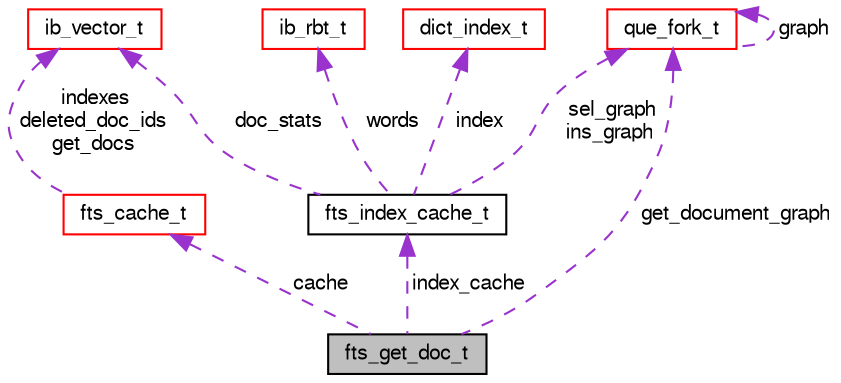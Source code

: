 digraph "fts_get_doc_t"
{
  bgcolor="transparent";
  edge [fontname="FreeSans",fontsize="10",labelfontname="FreeSans",labelfontsize="10"];
  node [fontname="FreeSans",fontsize="10",shape=record];
  Node1 [label="fts_get_doc_t",height=0.2,width=0.4,color="black", fillcolor="grey75", style="filled" fontcolor="black"];
  Node2 -> Node1 [dir="back",color="darkorchid3",fontsize="10",style="dashed",label=" index_cache" ,fontname="FreeSans"];
  Node2 [label="fts_index_cache_t",height=0.2,width=0.4,color="black",URL="$structfts__index__cache__t.html"];
  Node3 -> Node2 [dir="back",color="darkorchid3",fontsize="10",style="dashed",label=" doc_stats" ,fontname="FreeSans"];
  Node3 [label="ib_vector_t",height=0.2,width=0.4,color="red",URL="$structib__vector__t.html"];
  Node4 -> Node2 [dir="back",color="darkorchid3",fontsize="10",style="dashed",label=" index" ,fontname="FreeSans"];
  Node4 [label="dict_index_t",height=0.2,width=0.4,color="red",URL="$structdict__index__t.html"];
  Node5 -> Node2 [dir="back",color="darkorchid3",fontsize="10",style="dashed",label=" sel_graph\nins_graph" ,fontname="FreeSans"];
  Node5 [label="que_fork_t",height=0.2,width=0.4,color="red",URL="$structque__fork__t.html"];
  Node5 -> Node5 [dir="back",color="darkorchid3",fontsize="10",style="dashed",label=" graph" ,fontname="FreeSans"];
  Node6 -> Node2 [dir="back",color="darkorchid3",fontsize="10",style="dashed",label=" words" ,fontname="FreeSans"];
  Node6 [label="ib_rbt_t",height=0.2,width=0.4,color="red",URL="$structib__rbt__t.html"];
  Node7 -> Node1 [dir="back",color="darkorchid3",fontsize="10",style="dashed",label=" cache" ,fontname="FreeSans"];
  Node7 [label="fts_cache_t",height=0.2,width=0.4,color="red",URL="$structfts__cache__t.html"];
  Node3 -> Node7 [dir="back",color="darkorchid3",fontsize="10",style="dashed",label=" indexes\ndeleted_doc_ids\nget_docs" ,fontname="FreeSans"];
  Node5 -> Node1 [dir="back",color="darkorchid3",fontsize="10",style="dashed",label=" get_document_graph" ,fontname="FreeSans"];
}
